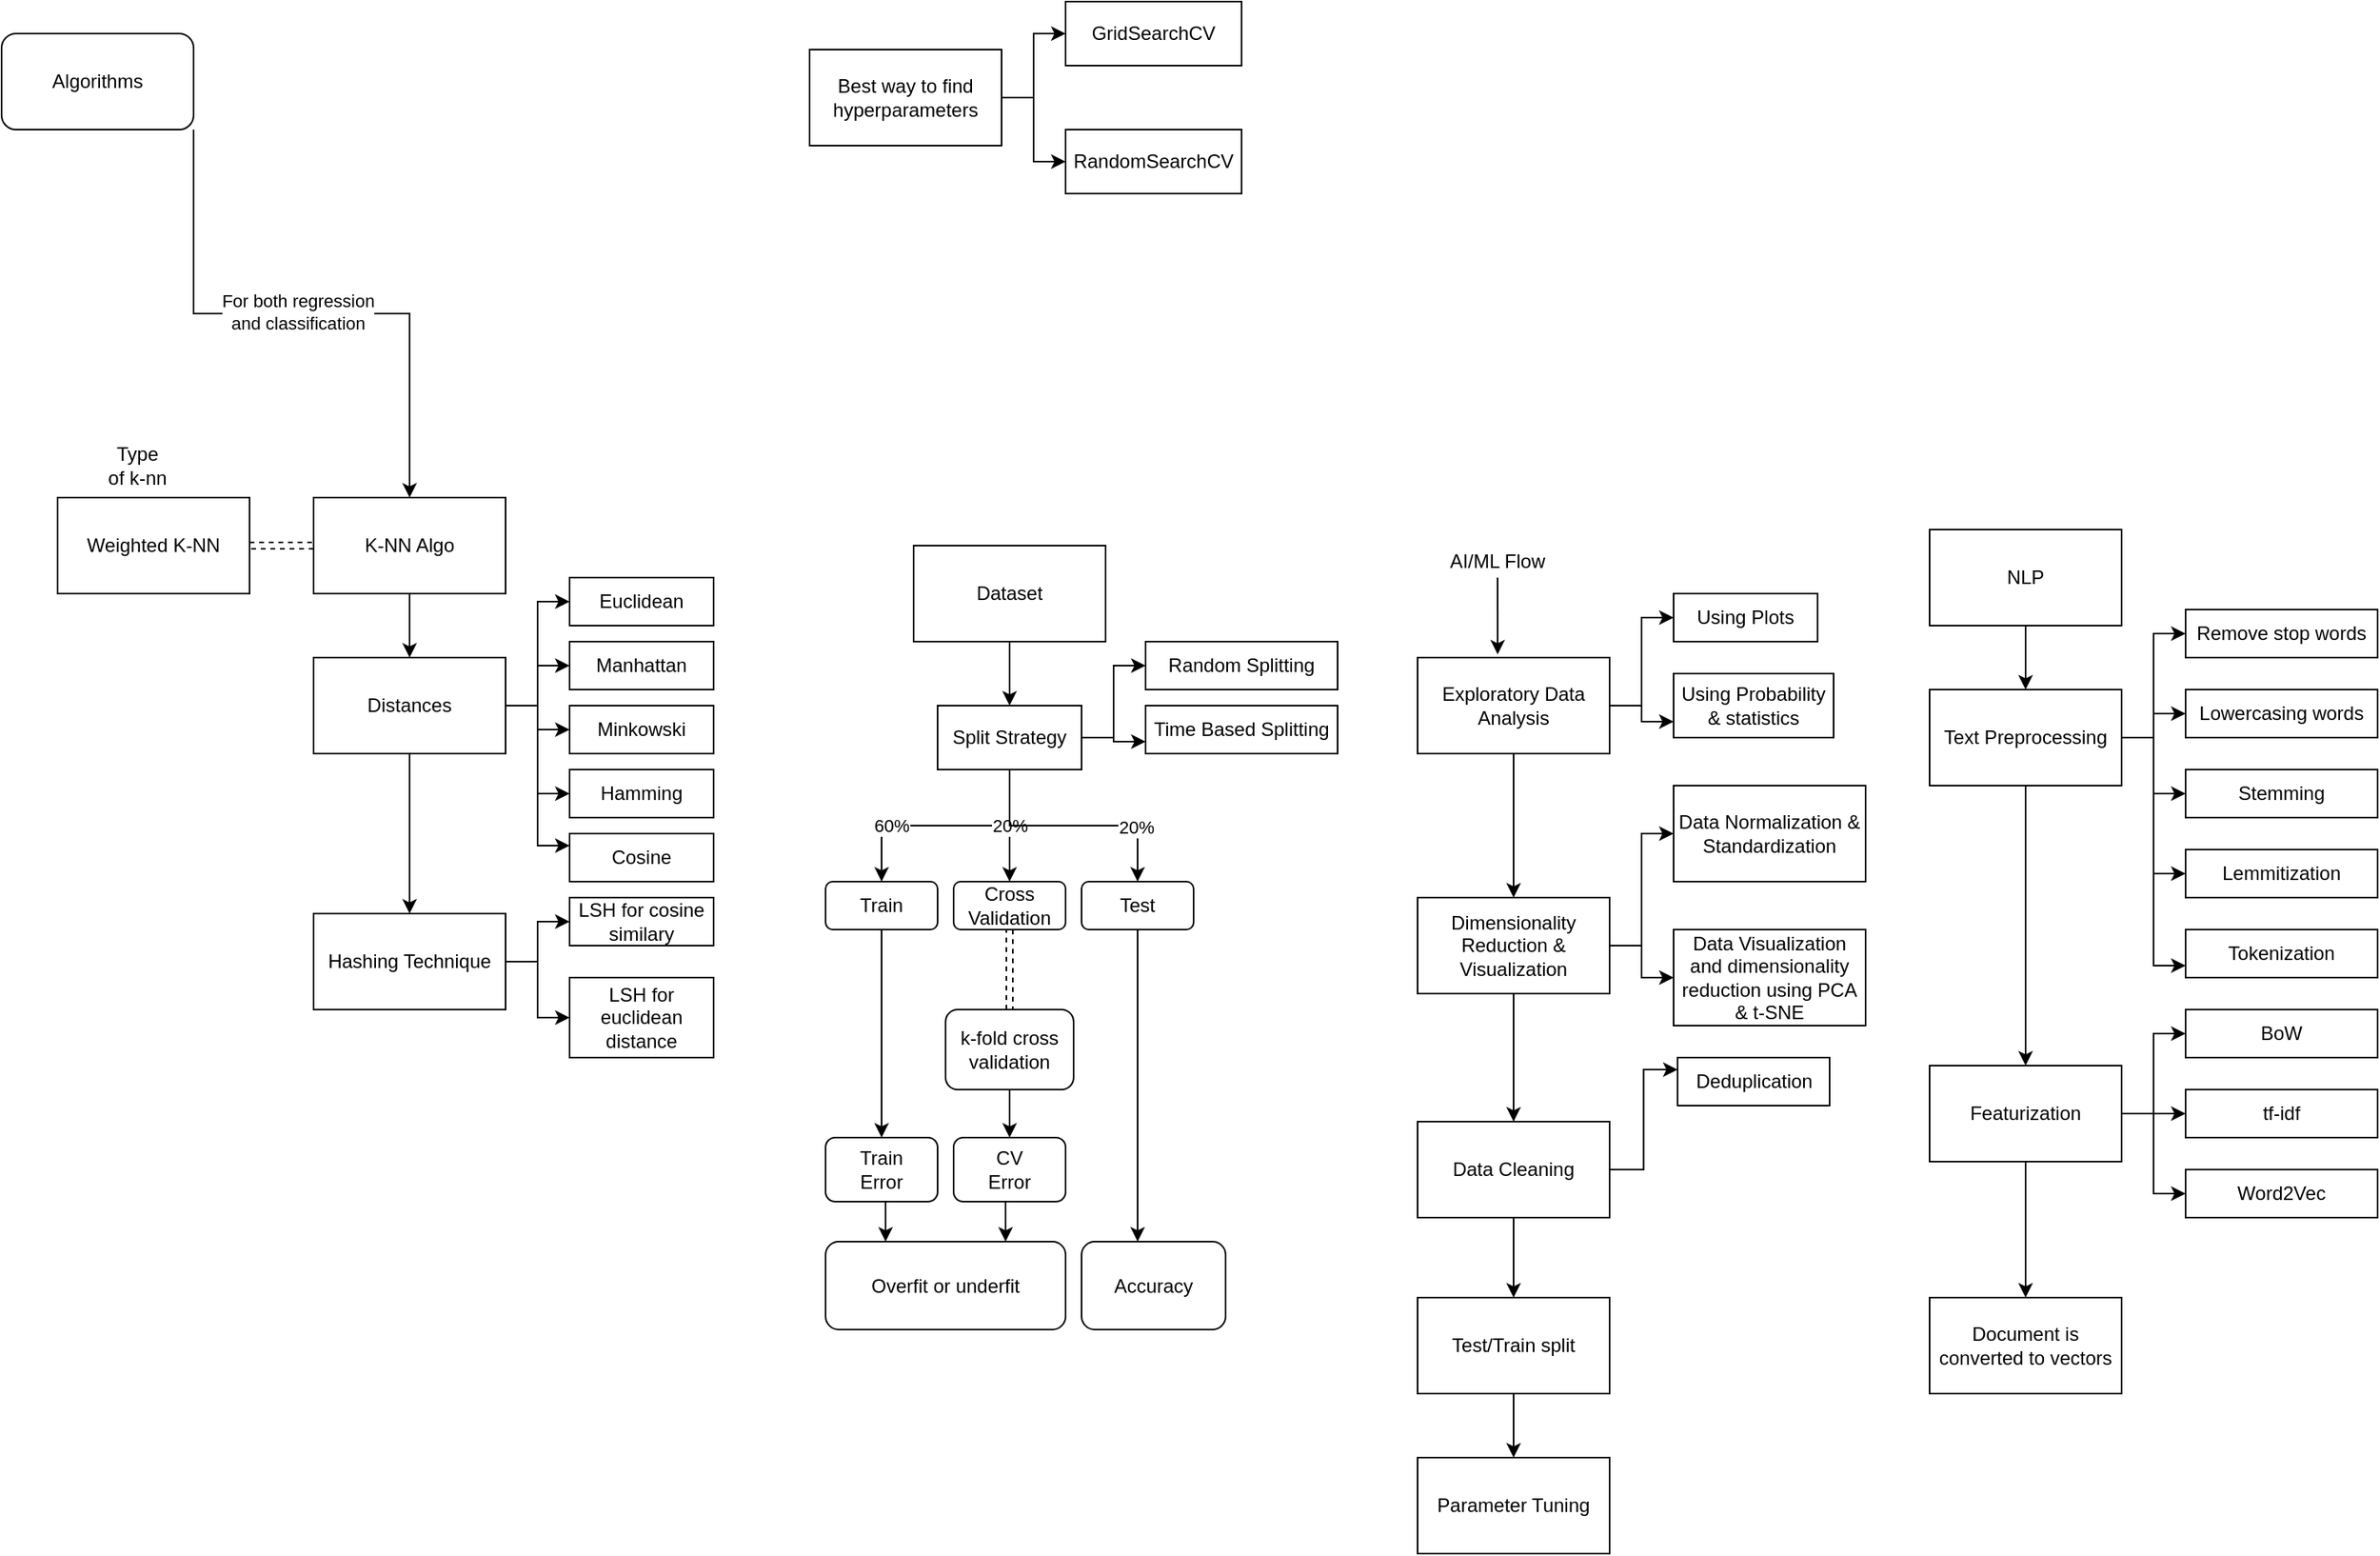 <mxfile version="14.6.13" type="device"><diagram id="F2ODBDzO7vjDHXGizSf6" name="Page-1"><mxGraphModel dx="1796" dy="1700" grid="1" gridSize="10" guides="1" tooltips="1" connect="1" arrows="1" fold="1" page="1" pageScale="1" pageWidth="850" pageHeight="1100" math="0" shadow="0"><root><mxCell id="0"/><mxCell id="1" parent="0"/><mxCell id="Cwf6KG1BG-QAqQzvERkC-17" value="" style="group" parent="1" vertex="1" connectable="0"><mxGeometry x="-450" y="-40" width="410" height="310" as="geometry"/></mxCell><mxCell id="PNEmw1UrmevMGKhgiC8M-12" value="K-NN Algo" style="rounded=0;whiteSpace=wrap;html=1;" parent="Cwf6KG1BG-QAqQzvERkC-17" vertex="1"><mxGeometry x="160" y="30" width="120" height="60" as="geometry"/></mxCell><mxCell id="PNEmw1UrmevMGKhgiC8M-13" value="Distances" style="rounded=0;whiteSpace=wrap;html=1;" parent="Cwf6KG1BG-QAqQzvERkC-17" vertex="1"><mxGeometry x="160" y="130" width="120" height="60" as="geometry"/></mxCell><mxCell id="PNEmw1UrmevMGKhgiC8M-24" value="" style="edgeStyle=orthogonalEdgeStyle;rounded=0;orthogonalLoop=1;jettySize=auto;html=1;" parent="Cwf6KG1BG-QAqQzvERkC-17" source="PNEmw1UrmevMGKhgiC8M-12" target="PNEmw1UrmevMGKhgiC8M-13" edge="1"><mxGeometry relative="1" as="geometry"/></mxCell><mxCell id="PNEmw1UrmevMGKhgiC8M-14" value="Euclidean" style="rounded=0;whiteSpace=wrap;html=1;" parent="Cwf6KG1BG-QAqQzvERkC-17" vertex="1"><mxGeometry x="320" y="80" width="90" height="30" as="geometry"/></mxCell><mxCell id="PNEmw1UrmevMGKhgiC8M-19" style="edgeStyle=orthogonalEdgeStyle;rounded=0;orthogonalLoop=1;jettySize=auto;html=1;exitX=1;exitY=0.5;exitDx=0;exitDy=0;entryX=0;entryY=0.5;entryDx=0;entryDy=0;" parent="Cwf6KG1BG-QAqQzvERkC-17" source="PNEmw1UrmevMGKhgiC8M-13" target="PNEmw1UrmevMGKhgiC8M-14" edge="1"><mxGeometry relative="1" as="geometry"/></mxCell><mxCell id="PNEmw1UrmevMGKhgiC8M-15" value="Manhattan" style="rounded=0;whiteSpace=wrap;html=1;" parent="Cwf6KG1BG-QAqQzvERkC-17" vertex="1"><mxGeometry x="320" y="120" width="90" height="30" as="geometry"/></mxCell><mxCell id="PNEmw1UrmevMGKhgiC8M-20" style="edgeStyle=orthogonalEdgeStyle;rounded=0;orthogonalLoop=1;jettySize=auto;html=1;exitX=1;exitY=0.5;exitDx=0;exitDy=0;entryX=0;entryY=0.5;entryDx=0;entryDy=0;" parent="Cwf6KG1BG-QAqQzvERkC-17" source="PNEmw1UrmevMGKhgiC8M-13" target="PNEmw1UrmevMGKhgiC8M-15" edge="1"><mxGeometry relative="1" as="geometry"/></mxCell><mxCell id="PNEmw1UrmevMGKhgiC8M-16" value="Minkowski" style="rounded=0;whiteSpace=wrap;html=1;" parent="Cwf6KG1BG-QAqQzvERkC-17" vertex="1"><mxGeometry x="320" y="160" width="90" height="30" as="geometry"/></mxCell><mxCell id="PNEmw1UrmevMGKhgiC8M-21" style="edgeStyle=orthogonalEdgeStyle;rounded=0;orthogonalLoop=1;jettySize=auto;html=1;exitX=1;exitY=0.5;exitDx=0;exitDy=0;entryX=0;entryY=0.5;entryDx=0;entryDy=0;" parent="Cwf6KG1BG-QAqQzvERkC-17" source="PNEmw1UrmevMGKhgiC8M-13" target="PNEmw1UrmevMGKhgiC8M-16" edge="1"><mxGeometry relative="1" as="geometry"/></mxCell><mxCell id="PNEmw1UrmevMGKhgiC8M-17" value="Hamming" style="rounded=0;whiteSpace=wrap;html=1;" parent="Cwf6KG1BG-QAqQzvERkC-17" vertex="1"><mxGeometry x="320" y="200" width="90" height="30" as="geometry"/></mxCell><mxCell id="PNEmw1UrmevMGKhgiC8M-22" style="edgeStyle=orthogonalEdgeStyle;rounded=0;orthogonalLoop=1;jettySize=auto;html=1;exitX=1;exitY=0.5;exitDx=0;exitDy=0;entryX=0;entryY=0.5;entryDx=0;entryDy=0;" parent="Cwf6KG1BG-QAqQzvERkC-17" source="PNEmw1UrmevMGKhgiC8M-13" target="PNEmw1UrmevMGKhgiC8M-17" edge="1"><mxGeometry relative="1" as="geometry"/></mxCell><mxCell id="PNEmw1UrmevMGKhgiC8M-18" value="Cosine" style="rounded=0;whiteSpace=wrap;html=1;" parent="Cwf6KG1BG-QAqQzvERkC-17" vertex="1"><mxGeometry x="320" y="240" width="90" height="30" as="geometry"/></mxCell><mxCell id="PNEmw1UrmevMGKhgiC8M-23" style="edgeStyle=orthogonalEdgeStyle;rounded=0;orthogonalLoop=1;jettySize=auto;html=1;exitX=1;exitY=0.5;exitDx=0;exitDy=0;entryX=0;entryY=0.25;entryDx=0;entryDy=0;" parent="Cwf6KG1BG-QAqQzvERkC-17" source="PNEmw1UrmevMGKhgiC8M-13" target="PNEmw1UrmevMGKhgiC8M-18" edge="1"><mxGeometry relative="1" as="geometry"/></mxCell><mxCell id="Cwf6KG1BG-QAqQzvERkC-14" value="" style="edgeStyle=orthogonalEdgeStyle;rounded=0;orthogonalLoop=1;jettySize=auto;html=1;dashed=1;shape=link;" parent="Cwf6KG1BG-QAqQzvERkC-17" source="Cwf6KG1BG-QAqQzvERkC-11" target="PNEmw1UrmevMGKhgiC8M-12" edge="1"><mxGeometry relative="1" as="geometry"/></mxCell><mxCell id="Cwf6KG1BG-QAqQzvERkC-11" value="Weighted K-NN" style="rounded=0;whiteSpace=wrap;html=1;" parent="Cwf6KG1BG-QAqQzvERkC-17" vertex="1"><mxGeometry y="30" width="120" height="60" as="geometry"/></mxCell><mxCell id="Cwf6KG1BG-QAqQzvERkC-16" value="Type of k-nn" style="text;html=1;strokeColor=none;fillColor=none;align=center;verticalAlign=middle;whiteSpace=wrap;rounded=0;" parent="Cwf6KG1BG-QAqQzvERkC-17" vertex="1"><mxGeometry x="30" width="40" height="20" as="geometry"/></mxCell><mxCell id="1Vk41qf_jX3vutOnbQxd-5" style="edgeStyle=orthogonalEdgeStyle;rounded=0;orthogonalLoop=1;jettySize=auto;html=1;exitX=1;exitY=0.5;exitDx=0;exitDy=0;entryX=0;entryY=0.5;entryDx=0;entryDy=0;" edge="1" parent="Cwf6KG1BG-QAqQzvERkC-17" source="1Vk41qf_jX3vutOnbQxd-1" target="1Vk41qf_jX3vutOnbQxd-3"><mxGeometry relative="1" as="geometry"/></mxCell><mxCell id="1Vk41qf_jX3vutOnbQxd-1" value="Hashing Technique" style="rounded=0;whiteSpace=wrap;html=1;" vertex="1" parent="Cwf6KG1BG-QAqQzvERkC-17"><mxGeometry x="160" y="290" width="120" height="60" as="geometry"/></mxCell><mxCell id="1Vk41qf_jX3vutOnbQxd-3" value="LSH for cosine similary" style="rounded=0;whiteSpace=wrap;html=1;" vertex="1" parent="Cwf6KG1BG-QAqQzvERkC-17"><mxGeometry x="320" y="280" width="90" height="30" as="geometry"/></mxCell><mxCell id="Cwf6KG1BG-QAqQzvERkC-18" value="" style="group" parent="1" vertex="1" connectable="0"><mxGeometry x="30" y="20" width="320" height="490" as="geometry"/></mxCell><mxCell id="PNEmw1UrmevMGKhgiC8M-25" value="Split Strategy" style="rounded=0;whiteSpace=wrap;html=1;" parent="Cwf6KG1BG-QAqQzvERkC-18" vertex="1"><mxGeometry x="70" y="100" width="90" height="40" as="geometry"/></mxCell><mxCell id="PNEmw1UrmevMGKhgiC8M-26" value="Train" style="rounded=1;whiteSpace=wrap;html=1;" parent="Cwf6KG1BG-QAqQzvERkC-18" vertex="1"><mxGeometry y="210" width="70" height="30" as="geometry"/></mxCell><mxCell id="PNEmw1UrmevMGKhgiC8M-29" style="edgeStyle=orthogonalEdgeStyle;rounded=0;orthogonalLoop=1;jettySize=auto;html=1;exitX=0.5;exitY=1;exitDx=0;exitDy=0;entryX=0.5;entryY=0;entryDx=0;entryDy=0;" parent="Cwf6KG1BG-QAqQzvERkC-18" source="PNEmw1UrmevMGKhgiC8M-25" target="PNEmw1UrmevMGKhgiC8M-26" edge="1"><mxGeometry relative="1" as="geometry"/></mxCell><mxCell id="PNEmw1UrmevMGKhgiC8M-34" value="60%" style="edgeLabel;html=1;align=center;verticalAlign=middle;resizable=0;points=[];" parent="PNEmw1UrmevMGKhgiC8M-29" vertex="1" connectable="0"><mxGeometry x="0.462" relative="1" as="geometry"><mxPoint as="offset"/></mxGeometry></mxCell><mxCell id="PNEmw1UrmevMGKhgiC8M-27" value="Cross Validation" style="rounded=1;whiteSpace=wrap;html=1;" parent="Cwf6KG1BG-QAqQzvERkC-18" vertex="1"><mxGeometry x="80" y="210" width="70" height="30" as="geometry"/></mxCell><mxCell id="Cwf6KG1BG-QAqQzvERkC-5" value="20%" style="edgeStyle=orthogonalEdgeStyle;rounded=0;orthogonalLoop=1;jettySize=auto;html=1;exitX=0.5;exitY=1;exitDx=0;exitDy=0;entryX=0.5;entryY=0;entryDx=0;entryDy=0;" parent="Cwf6KG1BG-QAqQzvERkC-18" source="PNEmw1UrmevMGKhgiC8M-25" target="PNEmw1UrmevMGKhgiC8M-27" edge="1"><mxGeometry relative="1" as="geometry"/></mxCell><mxCell id="PNEmw1UrmevMGKhgiC8M-28" value="Test" style="rounded=1;whiteSpace=wrap;html=1;" parent="Cwf6KG1BG-QAqQzvERkC-18" vertex="1"><mxGeometry x="160" y="210" width="70" height="30" as="geometry"/></mxCell><mxCell id="PNEmw1UrmevMGKhgiC8M-31" style="edgeStyle=orthogonalEdgeStyle;rounded=0;orthogonalLoop=1;jettySize=auto;html=1;exitX=0.5;exitY=1;exitDx=0;exitDy=0;entryX=0.5;entryY=0;entryDx=0;entryDy=0;" parent="Cwf6KG1BG-QAqQzvERkC-18" source="PNEmw1UrmevMGKhgiC8M-25" target="PNEmw1UrmevMGKhgiC8M-28" edge="1"><mxGeometry relative="1" as="geometry"/></mxCell><mxCell id="PNEmw1UrmevMGKhgiC8M-36" value="20%" style="edgeLabel;html=1;align=center;verticalAlign=middle;resizable=0;points=[];" parent="PNEmw1UrmevMGKhgiC8M-31" vertex="1" connectable="0"><mxGeometry x="0.523" y="-1" relative="1" as="geometry"><mxPoint as="offset"/></mxGeometry></mxCell><mxCell id="PNEmw1UrmevMGKhgiC8M-32" value="k-fold cross validation" style="rounded=1;whiteSpace=wrap;html=1;" parent="Cwf6KG1BG-QAqQzvERkC-18" vertex="1"><mxGeometry x="75" y="290" width="80" height="50" as="geometry"/></mxCell><mxCell id="Cwf6KG1BG-QAqQzvERkC-15" value="" style="edgeStyle=orthogonalEdgeStyle;shape=link;rounded=0;orthogonalLoop=1;jettySize=auto;html=1;dashed=1;" parent="Cwf6KG1BG-QAqQzvERkC-18" source="PNEmw1UrmevMGKhgiC8M-27" target="PNEmw1UrmevMGKhgiC8M-32" edge="1"><mxGeometry relative="1" as="geometry"/></mxCell><mxCell id="PNEmw1UrmevMGKhgiC8M-38" value="Train&lt;br&gt;Error" style="rounded=1;whiteSpace=wrap;html=1;" parent="Cwf6KG1BG-QAqQzvERkC-18" vertex="1"><mxGeometry y="370" width="70" height="40" as="geometry"/></mxCell><mxCell id="PNEmw1UrmevMGKhgiC8M-40" style="edgeStyle=orthogonalEdgeStyle;rounded=0;orthogonalLoop=1;jettySize=auto;html=1;exitX=0.5;exitY=1;exitDx=0;exitDy=0;entryX=0.5;entryY=0;entryDx=0;entryDy=0;" parent="Cwf6KG1BG-QAqQzvERkC-18" source="PNEmw1UrmevMGKhgiC8M-26" target="PNEmw1UrmevMGKhgiC8M-38" edge="1"><mxGeometry relative="1" as="geometry"/></mxCell><mxCell id="PNEmw1UrmevMGKhgiC8M-39" value="CV&lt;br&gt;Error" style="rounded=1;whiteSpace=wrap;html=1;" parent="Cwf6KG1BG-QAqQzvERkC-18" vertex="1"><mxGeometry x="80" y="370" width="70" height="40" as="geometry"/></mxCell><mxCell id="PNEmw1UrmevMGKhgiC8M-41" style="edgeStyle=orthogonalEdgeStyle;rounded=0;orthogonalLoop=1;jettySize=auto;html=1;exitX=0.5;exitY=1;exitDx=0;exitDy=0;entryX=0.5;entryY=0;entryDx=0;entryDy=0;" parent="Cwf6KG1BG-QAqQzvERkC-18" source="PNEmw1UrmevMGKhgiC8M-32" target="PNEmw1UrmevMGKhgiC8M-39" edge="1"><mxGeometry relative="1" as="geometry"/></mxCell><mxCell id="PNEmw1UrmevMGKhgiC8M-42" value="Overfit or underfit" style="rounded=1;whiteSpace=wrap;html=1;" parent="Cwf6KG1BG-QAqQzvERkC-18" vertex="1"><mxGeometry y="435" width="150" height="55" as="geometry"/></mxCell><mxCell id="PNEmw1UrmevMGKhgiC8M-43" style="edgeStyle=orthogonalEdgeStyle;rounded=0;orthogonalLoop=1;jettySize=auto;html=1;exitX=0.5;exitY=1;exitDx=0;exitDy=0;entryX=0.25;entryY=0;entryDx=0;entryDy=0;" parent="Cwf6KG1BG-QAqQzvERkC-18" source="PNEmw1UrmevMGKhgiC8M-38" target="PNEmw1UrmevMGKhgiC8M-42" edge="1"><mxGeometry relative="1" as="geometry"/></mxCell><mxCell id="PNEmw1UrmevMGKhgiC8M-44" style="edgeStyle=orthogonalEdgeStyle;rounded=0;orthogonalLoop=1;jettySize=auto;html=1;exitX=0.5;exitY=1;exitDx=0;exitDy=0;entryX=0.75;entryY=0;entryDx=0;entryDy=0;" parent="Cwf6KG1BG-QAqQzvERkC-18" source="PNEmw1UrmevMGKhgiC8M-39" target="PNEmw1UrmevMGKhgiC8M-42" edge="1"><mxGeometry relative="1" as="geometry"/></mxCell><mxCell id="PNEmw1UrmevMGKhgiC8M-47" value="Accuracy" style="rounded=1;whiteSpace=wrap;html=1;" parent="Cwf6KG1BG-QAqQzvERkC-18" vertex="1"><mxGeometry x="160" y="435" width="90" height="55" as="geometry"/></mxCell><mxCell id="PNEmw1UrmevMGKhgiC8M-48" style="edgeStyle=orthogonalEdgeStyle;rounded=0;orthogonalLoop=1;jettySize=auto;html=1;exitX=0.5;exitY=1;exitDx=0;exitDy=0;entryX=0.389;entryY=0;entryDx=0;entryDy=0;entryPerimeter=0;" parent="Cwf6KG1BG-QAqQzvERkC-18" source="PNEmw1UrmevMGKhgiC8M-28" target="PNEmw1UrmevMGKhgiC8M-47" edge="1"><mxGeometry relative="1" as="geometry"/></mxCell><mxCell id="Cwf6KG1BG-QAqQzvERkC-1" value="Random Splitting" style="rounded=0;whiteSpace=wrap;html=1;" parent="Cwf6KG1BG-QAqQzvERkC-18" vertex="1"><mxGeometry x="200" y="60" width="120" height="30" as="geometry"/></mxCell><mxCell id="Cwf6KG1BG-QAqQzvERkC-9" style="edgeStyle=orthogonalEdgeStyle;rounded=0;orthogonalLoop=1;jettySize=auto;html=1;exitX=1;exitY=0.5;exitDx=0;exitDy=0;entryX=0;entryY=0.5;entryDx=0;entryDy=0;" parent="Cwf6KG1BG-QAqQzvERkC-18" source="PNEmw1UrmevMGKhgiC8M-25" target="Cwf6KG1BG-QAqQzvERkC-1" edge="1"><mxGeometry relative="1" as="geometry"/></mxCell><mxCell id="Cwf6KG1BG-QAqQzvERkC-2" value="Time Based Splitting" style="rounded=0;whiteSpace=wrap;html=1;" parent="Cwf6KG1BG-QAqQzvERkC-18" vertex="1"><mxGeometry x="200" y="100" width="120" height="30" as="geometry"/></mxCell><mxCell id="Cwf6KG1BG-QAqQzvERkC-10" style="edgeStyle=orthogonalEdgeStyle;rounded=0;orthogonalLoop=1;jettySize=auto;html=1;exitX=1;exitY=0.5;exitDx=0;exitDy=0;entryX=0;entryY=0.75;entryDx=0;entryDy=0;" parent="Cwf6KG1BG-QAqQzvERkC-18" source="PNEmw1UrmevMGKhgiC8M-25" target="Cwf6KG1BG-QAqQzvERkC-2" edge="1"><mxGeometry relative="1" as="geometry"/></mxCell><mxCell id="Cwf6KG1BG-QAqQzvERkC-8" style="edgeStyle=orthogonalEdgeStyle;rounded=0;orthogonalLoop=1;jettySize=auto;html=1;exitX=0.5;exitY=1;exitDx=0;exitDy=0;entryX=0.5;entryY=0;entryDx=0;entryDy=0;" parent="Cwf6KG1BG-QAqQzvERkC-18" source="Cwf6KG1BG-QAqQzvERkC-7" target="PNEmw1UrmevMGKhgiC8M-25" edge="1"><mxGeometry relative="1" as="geometry"/></mxCell><mxCell id="Cwf6KG1BG-QAqQzvERkC-7" value="Dataset" style="rounded=0;whiteSpace=wrap;html=1;" parent="Cwf6KG1BG-QAqQzvERkC-18" vertex="1"><mxGeometry x="55" width="120" height="60" as="geometry"/></mxCell><mxCell id="Cwf6KG1BG-QAqQzvERkC-20" value="" style="group" parent="1" vertex="1" connectable="0"><mxGeometry x="720" y="10" width="280" height="540" as="geometry"/></mxCell><mxCell id="WrWavOq7Yr5DWH5_AyZo-20" value="NLP" style="rounded=0;whiteSpace=wrap;html=1;" parent="Cwf6KG1BG-QAqQzvERkC-20" vertex="1"><mxGeometry width="120" height="60" as="geometry"/></mxCell><mxCell id="WrWavOq7Yr5DWH5_AyZo-21" value="Text Preprocessing" style="rounded=0;whiteSpace=wrap;html=1;" parent="Cwf6KG1BG-QAqQzvERkC-20" vertex="1"><mxGeometry y="100" width="120" height="60" as="geometry"/></mxCell><mxCell id="WrWavOq7Yr5DWH5_AyZo-26" style="edgeStyle=orthogonalEdgeStyle;rounded=0;orthogonalLoop=1;jettySize=auto;html=1;exitX=0.5;exitY=1;exitDx=0;exitDy=0;entryX=0.5;entryY=0;entryDx=0;entryDy=0;" parent="Cwf6KG1BG-QAqQzvERkC-20" source="WrWavOq7Yr5DWH5_AyZo-20" target="WrWavOq7Yr5DWH5_AyZo-21" edge="1"><mxGeometry relative="1" as="geometry"/></mxCell><mxCell id="WrWavOq7Yr5DWH5_AyZo-22" value="Remove stop words" style="rounded=0;whiteSpace=wrap;html=1;" parent="Cwf6KG1BG-QAqQzvERkC-20" vertex="1"><mxGeometry x="160" y="50" width="120" height="30" as="geometry"/></mxCell><mxCell id="WrWavOq7Yr5DWH5_AyZo-27" style="edgeStyle=orthogonalEdgeStyle;rounded=0;orthogonalLoop=1;jettySize=auto;html=1;exitX=1;exitY=0.5;exitDx=0;exitDy=0;entryX=0;entryY=0.5;entryDx=0;entryDy=0;" parent="Cwf6KG1BG-QAqQzvERkC-20" source="WrWavOq7Yr5DWH5_AyZo-21" target="WrWavOq7Yr5DWH5_AyZo-22" edge="1"><mxGeometry relative="1" as="geometry"/></mxCell><mxCell id="WrWavOq7Yr5DWH5_AyZo-24" value="Lowercasing words" style="rounded=0;whiteSpace=wrap;html=1;" parent="Cwf6KG1BG-QAqQzvERkC-20" vertex="1"><mxGeometry x="160" y="100" width="120" height="30" as="geometry"/></mxCell><mxCell id="WrWavOq7Yr5DWH5_AyZo-28" style="edgeStyle=orthogonalEdgeStyle;rounded=0;orthogonalLoop=1;jettySize=auto;html=1;exitX=1;exitY=0.5;exitDx=0;exitDy=0;entryX=0;entryY=0.5;entryDx=0;entryDy=0;" parent="Cwf6KG1BG-QAqQzvERkC-20" source="WrWavOq7Yr5DWH5_AyZo-21" target="WrWavOq7Yr5DWH5_AyZo-24" edge="1"><mxGeometry relative="1" as="geometry"/></mxCell><mxCell id="WrWavOq7Yr5DWH5_AyZo-25" value="Stemming" style="rounded=0;whiteSpace=wrap;html=1;" parent="Cwf6KG1BG-QAqQzvERkC-20" vertex="1"><mxGeometry x="160" y="150" width="120" height="30" as="geometry"/></mxCell><mxCell id="WrWavOq7Yr5DWH5_AyZo-29" style="edgeStyle=orthogonalEdgeStyle;rounded=0;orthogonalLoop=1;jettySize=auto;html=1;exitX=1;exitY=0.5;exitDx=0;exitDy=0;entryX=0;entryY=0.5;entryDx=0;entryDy=0;" parent="Cwf6KG1BG-QAqQzvERkC-20" source="WrWavOq7Yr5DWH5_AyZo-21" target="WrWavOq7Yr5DWH5_AyZo-25" edge="1"><mxGeometry relative="1" as="geometry"/></mxCell><mxCell id="WrWavOq7Yr5DWH5_AyZo-30" value="Lemmitization" style="rounded=0;whiteSpace=wrap;html=1;" parent="Cwf6KG1BG-QAqQzvERkC-20" vertex="1"><mxGeometry x="160" y="200" width="120" height="30" as="geometry"/></mxCell><mxCell id="WrWavOq7Yr5DWH5_AyZo-31" style="edgeStyle=orthogonalEdgeStyle;rounded=0;orthogonalLoop=1;jettySize=auto;html=1;exitX=1;exitY=0.5;exitDx=0;exitDy=0;entryX=0;entryY=0.5;entryDx=0;entryDy=0;" parent="Cwf6KG1BG-QAqQzvERkC-20" source="WrWavOq7Yr5DWH5_AyZo-21" target="WrWavOq7Yr5DWH5_AyZo-30" edge="1"><mxGeometry relative="1" as="geometry"/></mxCell><mxCell id="PNEmw1UrmevMGKhgiC8M-1" value="Tokenization" style="rounded=0;whiteSpace=wrap;html=1;" parent="Cwf6KG1BG-QAqQzvERkC-20" vertex="1"><mxGeometry x="160" y="250" width="120" height="30" as="geometry"/></mxCell><mxCell id="PNEmw1UrmevMGKhgiC8M-2" style="edgeStyle=orthogonalEdgeStyle;rounded=0;orthogonalLoop=1;jettySize=auto;html=1;exitX=1;exitY=0.5;exitDx=0;exitDy=0;entryX=0;entryY=0.75;entryDx=0;entryDy=0;" parent="Cwf6KG1BG-QAqQzvERkC-20" source="WrWavOq7Yr5DWH5_AyZo-21" target="PNEmw1UrmevMGKhgiC8M-1" edge="1"><mxGeometry relative="1" as="geometry"/></mxCell><mxCell id="PNEmw1UrmevMGKhgiC8M-3" value="Featurization" style="rounded=0;whiteSpace=wrap;html=1;" parent="Cwf6KG1BG-QAqQzvERkC-20" vertex="1"><mxGeometry y="335" width="120" height="60" as="geometry"/></mxCell><mxCell id="PNEmw1UrmevMGKhgiC8M-10" style="edgeStyle=orthogonalEdgeStyle;rounded=0;orthogonalLoop=1;jettySize=auto;html=1;exitX=0.5;exitY=1;exitDx=0;exitDy=0;" parent="Cwf6KG1BG-QAqQzvERkC-20" source="WrWavOq7Yr5DWH5_AyZo-21" target="PNEmw1UrmevMGKhgiC8M-3" edge="1"><mxGeometry relative="1" as="geometry"/></mxCell><mxCell id="PNEmw1UrmevMGKhgiC8M-4" value="BoW" style="rounded=0;whiteSpace=wrap;html=1;" parent="Cwf6KG1BG-QAqQzvERkC-20" vertex="1"><mxGeometry x="160" y="300" width="120" height="30" as="geometry"/></mxCell><mxCell id="PNEmw1UrmevMGKhgiC8M-7" style="edgeStyle=orthogonalEdgeStyle;rounded=0;orthogonalLoop=1;jettySize=auto;html=1;exitX=1;exitY=0.5;exitDx=0;exitDy=0;entryX=0;entryY=0.5;entryDx=0;entryDy=0;" parent="Cwf6KG1BG-QAqQzvERkC-20" source="PNEmw1UrmevMGKhgiC8M-3" target="PNEmw1UrmevMGKhgiC8M-4" edge="1"><mxGeometry relative="1" as="geometry"/></mxCell><mxCell id="PNEmw1UrmevMGKhgiC8M-5" value="tf-idf" style="rounded=0;whiteSpace=wrap;html=1;" parent="Cwf6KG1BG-QAqQzvERkC-20" vertex="1"><mxGeometry x="160" y="350" width="120" height="30" as="geometry"/></mxCell><mxCell id="PNEmw1UrmevMGKhgiC8M-8" style="edgeStyle=orthogonalEdgeStyle;rounded=0;orthogonalLoop=1;jettySize=auto;html=1;exitX=1;exitY=0.5;exitDx=0;exitDy=0;entryX=0;entryY=0.5;entryDx=0;entryDy=0;" parent="Cwf6KG1BG-QAqQzvERkC-20" source="PNEmw1UrmevMGKhgiC8M-3" target="PNEmw1UrmevMGKhgiC8M-5" edge="1"><mxGeometry relative="1" as="geometry"/></mxCell><mxCell id="PNEmw1UrmevMGKhgiC8M-6" value="Word2Vec" style="rounded=0;whiteSpace=wrap;html=1;" parent="Cwf6KG1BG-QAqQzvERkC-20" vertex="1"><mxGeometry x="160" y="400" width="120" height="30" as="geometry"/></mxCell><mxCell id="PNEmw1UrmevMGKhgiC8M-9" style="edgeStyle=orthogonalEdgeStyle;rounded=0;orthogonalLoop=1;jettySize=auto;html=1;exitX=1;exitY=0.5;exitDx=0;exitDy=0;entryX=0;entryY=0.5;entryDx=0;entryDy=0;" parent="Cwf6KG1BG-QAqQzvERkC-20" source="PNEmw1UrmevMGKhgiC8M-3" target="PNEmw1UrmevMGKhgiC8M-6" edge="1"><mxGeometry relative="1" as="geometry"/></mxCell><mxCell id="PNEmw1UrmevMGKhgiC8M-49" value="Document is converted to vectors" style="rounded=0;whiteSpace=wrap;html=1;" parent="Cwf6KG1BG-QAqQzvERkC-20" vertex="1"><mxGeometry y="480" width="120" height="60" as="geometry"/></mxCell><mxCell id="PNEmw1UrmevMGKhgiC8M-50" style="edgeStyle=orthogonalEdgeStyle;rounded=0;orthogonalLoop=1;jettySize=auto;html=1;exitX=0.5;exitY=1;exitDx=0;exitDy=0;entryX=0.5;entryY=0;entryDx=0;entryDy=0;" parent="Cwf6KG1BG-QAqQzvERkC-20" source="PNEmw1UrmevMGKhgiC8M-3" target="PNEmw1UrmevMGKhgiC8M-49" edge="1"><mxGeometry relative="1" as="geometry"/></mxCell><mxCell id="Cwf6KG1BG-QAqQzvERkC-23" value="" style="group" parent="1" vertex="1" connectable="0"><mxGeometry x="400" y="20" width="280" height="530" as="geometry"/></mxCell><mxCell id="Cwf6KG1BG-QAqQzvERkC-21" value="Test/Train split" style="rounded=0;whiteSpace=wrap;html=1;" parent="Cwf6KG1BG-QAqQzvERkC-23" vertex="1"><mxGeometry y="470" width="120" height="60" as="geometry"/></mxCell><mxCell id="Cwf6KG1BG-QAqQzvERkC-22" value="" style="edgeStyle=orthogonalEdgeStyle;rounded=0;orthogonalLoop=1;jettySize=auto;html=1;" parent="Cwf6KG1BG-QAqQzvERkC-23" source="WrWavOq7Yr5DWH5_AyZo-14" target="Cwf6KG1BG-QAqQzvERkC-21" edge="1"><mxGeometry relative="1" as="geometry"/></mxCell><mxCell id="WrWavOq7Yr5DWH5_AyZo-1" value="AI/ML Flow" style="text;html=1;strokeColor=none;fillColor=none;align=center;verticalAlign=middle;whiteSpace=wrap;rounded=0;" parent="Cwf6KG1BG-QAqQzvERkC-23" vertex="1"><mxGeometry width="100" height="20" as="geometry"/></mxCell><mxCell id="WrWavOq7Yr5DWH5_AyZo-2" value="Exploratory Data Analysis" style="rounded=0;whiteSpace=wrap;html=1;" parent="Cwf6KG1BG-QAqQzvERkC-23" vertex="1"><mxGeometry y="70" width="120" height="60" as="geometry"/></mxCell><mxCell id="WrWavOq7Yr5DWH5_AyZo-3" style="edgeStyle=orthogonalEdgeStyle;rounded=0;orthogonalLoop=1;jettySize=auto;html=1;exitX=0.5;exitY=1;exitDx=0;exitDy=0;entryX=0.417;entryY=-0.033;entryDx=0;entryDy=0;entryPerimeter=0;" parent="Cwf6KG1BG-QAqQzvERkC-23" source="WrWavOq7Yr5DWH5_AyZo-1" target="WrWavOq7Yr5DWH5_AyZo-2" edge="1"><mxGeometry as="geometry"/></mxCell><mxCell id="WrWavOq7Yr5DWH5_AyZo-4" value="Using Plots" style="rounded=0;whiteSpace=wrap;html=1;" parent="Cwf6KG1BG-QAqQzvERkC-23" vertex="1"><mxGeometry x="160" y="30" width="90" height="30" as="geometry"/></mxCell><mxCell id="WrWavOq7Yr5DWH5_AyZo-7" style="edgeStyle=orthogonalEdgeStyle;rounded=0;orthogonalLoop=1;jettySize=auto;html=1;exitX=1;exitY=0.5;exitDx=0;exitDy=0;entryX=0;entryY=0.5;entryDx=0;entryDy=0;" parent="Cwf6KG1BG-QAqQzvERkC-23" source="WrWavOq7Yr5DWH5_AyZo-2" target="WrWavOq7Yr5DWH5_AyZo-4" edge="1"><mxGeometry as="geometry"/></mxCell><mxCell id="WrWavOq7Yr5DWH5_AyZo-5" value="Using Probability &amp;amp; statistics" style="rounded=0;whiteSpace=wrap;html=1;" parent="Cwf6KG1BG-QAqQzvERkC-23" vertex="1"><mxGeometry x="160" y="80" width="100" height="40" as="geometry"/></mxCell><mxCell id="WrWavOq7Yr5DWH5_AyZo-8" style="edgeStyle=orthogonalEdgeStyle;rounded=0;orthogonalLoop=1;jettySize=auto;html=1;exitX=1;exitY=0.5;exitDx=0;exitDy=0;entryX=0;entryY=0.75;entryDx=0;entryDy=0;" parent="Cwf6KG1BG-QAqQzvERkC-23" source="WrWavOq7Yr5DWH5_AyZo-2" target="WrWavOq7Yr5DWH5_AyZo-5" edge="1"><mxGeometry as="geometry"/></mxCell><mxCell id="WrWavOq7Yr5DWH5_AyZo-6" value="Dimensionality Reduction &amp;amp; Visualization" style="rounded=0;whiteSpace=wrap;html=1;" parent="Cwf6KG1BG-QAqQzvERkC-23" vertex="1"><mxGeometry y="220" width="120" height="60" as="geometry"/></mxCell><mxCell id="WrWavOq7Yr5DWH5_AyZo-9" style="edgeStyle=orthogonalEdgeStyle;rounded=0;orthogonalLoop=1;jettySize=auto;html=1;exitX=0.5;exitY=1;exitDx=0;exitDy=0;entryX=0.5;entryY=0;entryDx=0;entryDy=0;" parent="Cwf6KG1BG-QAqQzvERkC-23" source="WrWavOq7Yr5DWH5_AyZo-2" target="WrWavOq7Yr5DWH5_AyZo-6" edge="1"><mxGeometry as="geometry"/></mxCell><mxCell id="WrWavOq7Yr5DWH5_AyZo-10" value="Data Normalization &amp;amp; Standardization" style="rounded=0;whiteSpace=wrap;html=1;" parent="Cwf6KG1BG-QAqQzvERkC-23" vertex="1"><mxGeometry x="160" y="150" width="120" height="60" as="geometry"/></mxCell><mxCell id="WrWavOq7Yr5DWH5_AyZo-12" style="edgeStyle=orthogonalEdgeStyle;rounded=0;orthogonalLoop=1;jettySize=auto;html=1;exitX=1;exitY=0.5;exitDx=0;exitDy=0;entryX=0;entryY=0.5;entryDx=0;entryDy=0;" parent="Cwf6KG1BG-QAqQzvERkC-23" source="WrWavOq7Yr5DWH5_AyZo-6" target="WrWavOq7Yr5DWH5_AyZo-10" edge="1"><mxGeometry as="geometry"/></mxCell><mxCell id="WrWavOq7Yr5DWH5_AyZo-11" value="Data Visualization and dimensionality reduction using PCA &amp;amp; t-SNE" style="rounded=0;whiteSpace=wrap;html=1;" parent="Cwf6KG1BG-QAqQzvERkC-23" vertex="1"><mxGeometry x="160" y="240" width="120" height="60" as="geometry"/></mxCell><mxCell id="WrWavOq7Yr5DWH5_AyZo-13" style="edgeStyle=orthogonalEdgeStyle;rounded=0;orthogonalLoop=1;jettySize=auto;html=1;exitX=1;exitY=0.5;exitDx=0;exitDy=0;entryX=0;entryY=0.5;entryDx=0;entryDy=0;" parent="Cwf6KG1BG-QAqQzvERkC-23" source="WrWavOq7Yr5DWH5_AyZo-6" target="WrWavOq7Yr5DWH5_AyZo-11" edge="1"><mxGeometry as="geometry"/></mxCell><mxCell id="WrWavOq7Yr5DWH5_AyZo-14" value="Data Cleaning" style="rounded=0;whiteSpace=wrap;html=1;" parent="Cwf6KG1BG-QAqQzvERkC-23" vertex="1"><mxGeometry y="360" width="120" height="60" as="geometry"/></mxCell><mxCell id="WrWavOq7Yr5DWH5_AyZo-15" style="edgeStyle=orthogonalEdgeStyle;rounded=0;orthogonalLoop=1;jettySize=auto;html=1;exitX=0.5;exitY=1;exitDx=0;exitDy=0;entryX=0.5;entryY=0;entryDx=0;entryDy=0;" parent="Cwf6KG1BG-QAqQzvERkC-23" source="WrWavOq7Yr5DWH5_AyZo-6" target="WrWavOq7Yr5DWH5_AyZo-14" edge="1"><mxGeometry as="geometry"/></mxCell><mxCell id="WrWavOq7Yr5DWH5_AyZo-16" value="Deduplication" style="rounded=0;whiteSpace=wrap;html=1;" parent="Cwf6KG1BG-QAqQzvERkC-23" vertex="1"><mxGeometry x="162.5" y="320" width="95" height="30" as="geometry"/></mxCell><mxCell id="WrWavOq7Yr5DWH5_AyZo-18" style="edgeStyle=orthogonalEdgeStyle;rounded=0;orthogonalLoop=1;jettySize=auto;html=1;exitX=1;exitY=0.5;exitDx=0;exitDy=0;entryX=0;entryY=0.25;entryDx=0;entryDy=0;" parent="Cwf6KG1BG-QAqQzvERkC-23" source="WrWavOq7Yr5DWH5_AyZo-14" target="WrWavOq7Yr5DWH5_AyZo-16" edge="1"><mxGeometry as="geometry"/></mxCell><mxCell id="Cwf6KG1BG-QAqQzvERkC-25" style="edgeStyle=orthogonalEdgeStyle;rounded=0;orthogonalLoop=1;jettySize=auto;html=1;exitX=1;exitY=1;exitDx=0;exitDy=0;entryX=0.5;entryY=0;entryDx=0;entryDy=0;" parent="1" source="Cwf6KG1BG-QAqQzvERkC-24" target="PNEmw1UrmevMGKhgiC8M-12" edge="1"><mxGeometry relative="1" as="geometry"/></mxCell><mxCell id="Cwf6KG1BG-QAqQzvERkC-26" value="For both regression&lt;br&gt;and classification" style="edgeLabel;html=1;align=center;verticalAlign=middle;resizable=0;points=[];" parent="Cwf6KG1BG-QAqQzvERkC-25" vertex="1" connectable="0"><mxGeometry x="-0.096" y="1" relative="1" as="geometry"><mxPoint x="15" as="offset"/></mxGeometry></mxCell><mxCell id="Cwf6KG1BG-QAqQzvERkC-24" value="Algorithms" style="rounded=1;whiteSpace=wrap;html=1;" parent="1" vertex="1"><mxGeometry x="-485" y="-300" width="120" height="60" as="geometry"/></mxCell><mxCell id="1Vk41qf_jX3vutOnbQxd-2" style="edgeStyle=orthogonalEdgeStyle;rounded=0;orthogonalLoop=1;jettySize=auto;html=1;exitX=0.5;exitY=1;exitDx=0;exitDy=0;" edge="1" parent="1" source="PNEmw1UrmevMGKhgiC8M-13"><mxGeometry relative="1" as="geometry"><mxPoint x="-230" y="250" as="targetPoint"/></mxGeometry></mxCell><mxCell id="1Vk41qf_jX3vutOnbQxd-4" value="LSH for euclidean distance" style="rounded=0;whiteSpace=wrap;html=1;" vertex="1" parent="1"><mxGeometry x="-130" y="290" width="90" height="50" as="geometry"/></mxCell><mxCell id="1Vk41qf_jX3vutOnbQxd-6" style="edgeStyle=orthogonalEdgeStyle;rounded=0;orthogonalLoop=1;jettySize=auto;html=1;exitX=1;exitY=0.5;exitDx=0;exitDy=0;entryX=0;entryY=0.5;entryDx=0;entryDy=0;" edge="1" parent="1" source="1Vk41qf_jX3vutOnbQxd-1" target="1Vk41qf_jX3vutOnbQxd-4"><mxGeometry relative="1" as="geometry"/></mxCell><mxCell id="1Vk41qf_jX3vutOnbQxd-10" style="edgeStyle=orthogonalEdgeStyle;rounded=0;orthogonalLoop=1;jettySize=auto;html=1;exitX=1;exitY=0.5;exitDx=0;exitDy=0;entryX=0;entryY=0.5;entryDx=0;entryDy=0;" edge="1" parent="1" source="1Vk41qf_jX3vutOnbQxd-7" target="1Vk41qf_jX3vutOnbQxd-9"><mxGeometry relative="1" as="geometry"><mxPoint x="160" y="-220" as="targetPoint"/></mxGeometry></mxCell><mxCell id="1Vk41qf_jX3vutOnbQxd-12" style="edgeStyle=orthogonalEdgeStyle;rounded=0;orthogonalLoop=1;jettySize=auto;html=1;exitX=1;exitY=0.5;exitDx=0;exitDy=0;entryX=0;entryY=0.5;entryDx=0;entryDy=0;" edge="1" parent="1" source="1Vk41qf_jX3vutOnbQxd-7" target="1Vk41qf_jX3vutOnbQxd-8"><mxGeometry relative="1" as="geometry"/></mxCell><mxCell id="1Vk41qf_jX3vutOnbQxd-7" value="Best way to find hyperparameters" style="rounded=0;whiteSpace=wrap;html=1;" vertex="1" parent="1"><mxGeometry x="20" y="-290" width="120" height="60" as="geometry"/></mxCell><mxCell id="1Vk41qf_jX3vutOnbQxd-8" value="GridSearchCV" style="rounded=0;whiteSpace=wrap;html=1;" vertex="1" parent="1"><mxGeometry x="180" y="-320" width="110" height="40" as="geometry"/></mxCell><mxCell id="1Vk41qf_jX3vutOnbQxd-9" value="RandomSearchCV" style="rounded=0;whiteSpace=wrap;html=1;" vertex="1" parent="1"><mxGeometry x="180" y="-240" width="110" height="40" as="geometry"/></mxCell><mxCell id="1Vk41qf_jX3vutOnbQxd-13" value="Parameter Tuning" style="rounded=0;whiteSpace=wrap;html=1;" vertex="1" parent="1"><mxGeometry x="400" y="590" width="120" height="60" as="geometry"/></mxCell><mxCell id="1Vk41qf_jX3vutOnbQxd-14" value="" style="edgeStyle=orthogonalEdgeStyle;rounded=0;orthogonalLoop=1;jettySize=auto;html=1;" edge="1" parent="1" source="Cwf6KG1BG-QAqQzvERkC-21" target="1Vk41qf_jX3vutOnbQxd-13"><mxGeometry relative="1" as="geometry"/></mxCell></root></mxGraphModel></diagram></mxfile>